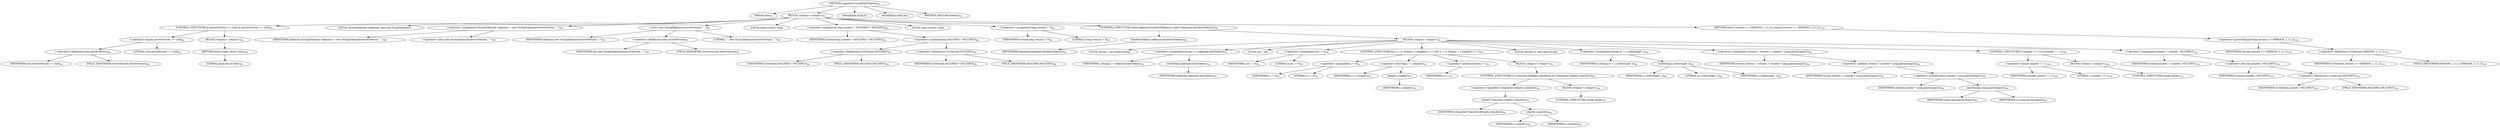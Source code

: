 digraph "supportsCvsLogWithSOption" {  
"82" [label = <(METHOD,supportsCvsLogWithSOption)<SUB>83</SUB>> ]
"83" [label = <(PARAM,this)<SUB>83</SUB>> ]
"84" [label = <(BLOCK,&lt;empty&gt;,&lt;empty&gt;)<SUB>83</SUB>> ]
"85" [label = <(CONTROL_STRUCTURE,if (serverVersion == null),if (serverVersion == null))<SUB>84</SUB>> ]
"86" [label = <(&lt;operator&gt;.equals,serverVersion == null)<SUB>84</SUB>> ]
"87" [label = <(&lt;operator&gt;.fieldAccess,this.serverVersion)<SUB>84</SUB>> ]
"88" [label = <(IDENTIFIER,this,serverVersion == null)<SUB>84</SUB>> ]
"89" [label = <(FIELD_IDENTIFIER,serverVersion,serverVersion)<SUB>84</SUB>> ]
"90" [label = <(LITERAL,null,serverVersion == null)<SUB>84</SUB>> ]
"91" [label = <(BLOCK,&lt;empty&gt;,&lt;empty&gt;)<SUB>84</SUB>> ]
"92" [label = <(RETURN,return false;,return false;)<SUB>85</SUB>> ]
"93" [label = <(LITERAL,false,return false;)<SUB>85</SUB>> ]
"8" [label = <(LOCAL,StringTokenizer tokenizer: java.util.StringTokenizer)> ]
"94" [label = <(&lt;operator&gt;.assignment,StringTokenizer tokenizer = new StringTokenizer(serverVersion, &quot;.&quot;))<SUB>87</SUB>> ]
"95" [label = <(IDENTIFIER,tokenizer,StringTokenizer tokenizer = new StringTokenizer(serverVersion, &quot;.&quot;))<SUB>87</SUB>> ]
"96" [label = <(&lt;operator&gt;.alloc,new StringTokenizer(serverVersion, &quot;.&quot;))<SUB>87</SUB>> ]
"97" [label = <(&lt;init&gt;,new StringTokenizer(serverVersion, &quot;.&quot;))<SUB>87</SUB>> ]
"7" [label = <(IDENTIFIER,tokenizer,new StringTokenizer(serverVersion, &quot;.&quot;))<SUB>87</SUB>> ]
"98" [label = <(&lt;operator&gt;.fieldAccess,this.serverVersion)<SUB>87</SUB>> ]
"99" [label = <(IDENTIFIER,this,new StringTokenizer(serverVersion, &quot;.&quot;))<SUB>87</SUB>> ]
"100" [label = <(FIELD_IDENTIFIER,serverVersion,serverVersion)<SUB>87</SUB>> ]
"101" [label = <(LITERAL,&quot;.&quot;,new StringTokenizer(serverVersion, &quot;.&quot;))<SUB>87</SUB>> ]
"102" [label = <(LOCAL,long counter: long)> ]
"103" [label = <(&lt;operator&gt;.assignment,long counter = MULTIPLY * MULTIPLY)<SUB>88</SUB>> ]
"104" [label = <(IDENTIFIER,counter,long counter = MULTIPLY * MULTIPLY)<SUB>88</SUB>> ]
"105" [label = <(&lt;operator&gt;.multiplication,MULTIPLY * MULTIPLY)<SUB>88</SUB>> ]
"106" [label = <(&lt;operator&gt;.fieldAccess,CvsVersion.MULTIPLY)<SUB>88</SUB>> ]
"107" [label = <(IDENTIFIER,CvsVersion,MULTIPLY * MULTIPLY)<SUB>88</SUB>> ]
"108" [label = <(FIELD_IDENTIFIER,MULTIPLY,MULTIPLY)<SUB>88</SUB>> ]
"109" [label = <(&lt;operator&gt;.fieldAccess,CvsVersion.MULTIPLY)<SUB>88</SUB>> ]
"110" [label = <(IDENTIFIER,CvsVersion,MULTIPLY * MULTIPLY)<SUB>88</SUB>> ]
"111" [label = <(FIELD_IDENTIFIER,MULTIPLY,MULTIPLY)<SUB>88</SUB>> ]
"112" [label = <(LOCAL,long version: long)> ]
"113" [label = <(&lt;operator&gt;.assignment,long version = 0)<SUB>89</SUB>> ]
"114" [label = <(IDENTIFIER,version,long version = 0)<SUB>89</SUB>> ]
"115" [label = <(LITERAL,0,long version = 0)<SUB>89</SUB>> ]
"116" [label = <(CONTROL_STRUCTURE,while (tokenizer.hasMoreTokens()),while (tokenizer.hasMoreTokens()))<SUB>90</SUB>> ]
"117" [label = <(hasMoreTokens,tokenizer.hasMoreTokens())<SUB>90</SUB>> ]
"118" [label = <(IDENTIFIER,tokenizer,tokenizer.hasMoreTokens())<SUB>90</SUB>> ]
"119" [label = <(BLOCK,&lt;empty&gt;,&lt;empty&gt;)<SUB>90</SUB>> ]
"120" [label = <(LOCAL,String s: java.lang.String)> ]
"121" [label = <(&lt;operator&gt;.assignment,String s = tokenizer.nextToken())<SUB>91</SUB>> ]
"122" [label = <(IDENTIFIER,s,String s = tokenizer.nextToken())<SUB>91</SUB>> ]
"123" [label = <(nextToken,tokenizer.nextToken())<SUB>91</SUB>> ]
"124" [label = <(IDENTIFIER,tokenizer,tokenizer.nextToken())<SUB>91</SUB>> ]
"125" [label = <(LOCAL,int i: int)> ]
"126" [label = <(&lt;operator&gt;.assignment,int i = 0)<SUB>92</SUB>> ]
"127" [label = <(IDENTIFIER,i,int i = 0)<SUB>92</SUB>> ]
"128" [label = <(LITERAL,0,int i = 0)<SUB>92</SUB>> ]
"129" [label = <(CONTROL_STRUCTURE,for (i = 0; Some(i &lt; s.length()); i++),for (i = 0; Some(i &lt; s.length()); i++))<SUB>93</SUB>> ]
"130" [label = <(&lt;operator&gt;.assignment,i = 0)<SUB>93</SUB>> ]
"131" [label = <(IDENTIFIER,i,i = 0)<SUB>93</SUB>> ]
"132" [label = <(LITERAL,0,i = 0)<SUB>93</SUB>> ]
"133" [label = <(&lt;operator&gt;.lessThan,i &lt; s.length())<SUB>93</SUB>> ]
"134" [label = <(IDENTIFIER,i,i &lt; s.length())<SUB>93</SUB>> ]
"135" [label = <(length,s.length())<SUB>93</SUB>> ]
"136" [label = <(IDENTIFIER,s,s.length())<SUB>93</SUB>> ]
"137" [label = <(&lt;operator&gt;.postIncrement,i++)<SUB>93</SUB>> ]
"138" [label = <(IDENTIFIER,i,i++)<SUB>93</SUB>> ]
"139" [label = <(BLOCK,&lt;empty&gt;,&lt;empty&gt;)<SUB>93</SUB>> ]
"140" [label = <(CONTROL_STRUCTURE,if (!Character.isDigit(s.charAt(i))),if (!Character.isDigit(s.charAt(i))))<SUB>94</SUB>> ]
"141" [label = <(&lt;operator&gt;.logicalNot,!Character.isDigit(s.charAt(i)))<SUB>94</SUB>> ]
"142" [label = <(isDigit,Character.isDigit(s.charAt(i)))<SUB>94</SUB>> ]
"143" [label = <(IDENTIFIER,Character,Character.isDigit(s.charAt(i)))<SUB>94</SUB>> ]
"144" [label = <(charAt,s.charAt(i))<SUB>94</SUB>> ]
"145" [label = <(IDENTIFIER,s,s.charAt(i))<SUB>94</SUB>> ]
"146" [label = <(IDENTIFIER,i,s.charAt(i))<SUB>94</SUB>> ]
"147" [label = <(BLOCK,&lt;empty&gt;,&lt;empty&gt;)<SUB>94</SUB>> ]
"148" [label = <(CONTROL_STRUCTURE,break;,break;)<SUB>95</SUB>> ]
"149" [label = <(LOCAL,String s2: java.lang.String)> ]
"150" [label = <(&lt;operator&gt;.assignment,String s2 = s.substring(0, i))<SUB>98</SUB>> ]
"151" [label = <(IDENTIFIER,s2,String s2 = s.substring(0, i))<SUB>98</SUB>> ]
"152" [label = <(substring,s.substring(0, i))<SUB>98</SUB>> ]
"153" [label = <(IDENTIFIER,s,s.substring(0, i))<SUB>98</SUB>> ]
"154" [label = <(LITERAL,0,s.substring(0, i))<SUB>98</SUB>> ]
"155" [label = <(IDENTIFIER,i,s.substring(0, i))<SUB>98</SUB>> ]
"156" [label = <(&lt;operator&gt;.assignment,version = version + counter * Long.parseLong(s2))<SUB>99</SUB>> ]
"157" [label = <(IDENTIFIER,version,version = version + counter * Long.parseLong(s2))<SUB>99</SUB>> ]
"158" [label = <(&lt;operator&gt;.addition,version + counter * Long.parseLong(s2))<SUB>99</SUB>> ]
"159" [label = <(IDENTIFIER,version,version + counter * Long.parseLong(s2))<SUB>99</SUB>> ]
"160" [label = <(&lt;operator&gt;.multiplication,counter * Long.parseLong(s2))<SUB>99</SUB>> ]
"161" [label = <(IDENTIFIER,counter,counter * Long.parseLong(s2))<SUB>99</SUB>> ]
"162" [label = <(parseLong,Long.parseLong(s2))<SUB>99</SUB>> ]
"163" [label = <(IDENTIFIER,Long,Long.parseLong(s2))<SUB>99</SUB>> ]
"164" [label = <(IDENTIFIER,s2,Long.parseLong(s2))<SUB>99</SUB>> ]
"165" [label = <(CONTROL_STRUCTURE,if (counter == 1),if (counter == 1))<SUB>100</SUB>> ]
"166" [label = <(&lt;operator&gt;.equals,counter == 1)<SUB>100</SUB>> ]
"167" [label = <(IDENTIFIER,counter,counter == 1)<SUB>100</SUB>> ]
"168" [label = <(LITERAL,1,counter == 1)<SUB>100</SUB>> ]
"169" [label = <(BLOCK,&lt;empty&gt;,&lt;empty&gt;)<SUB>100</SUB>> ]
"170" [label = <(CONTROL_STRUCTURE,break;,break;)<SUB>101</SUB>> ]
"171" [label = <(&lt;operator&gt;.assignment,counter = counter / MULTIPLY)<SUB>103</SUB>> ]
"172" [label = <(IDENTIFIER,counter,counter = counter / MULTIPLY)<SUB>103</SUB>> ]
"173" [label = <(&lt;operator&gt;.division,counter / MULTIPLY)<SUB>103</SUB>> ]
"174" [label = <(IDENTIFIER,counter,counter / MULTIPLY)<SUB>103</SUB>> ]
"175" [label = <(&lt;operator&gt;.fieldAccess,CvsVersion.MULTIPLY)<SUB>103</SUB>> ]
"176" [label = <(IDENTIFIER,CvsVersion,counter / MULTIPLY)<SUB>103</SUB>> ]
"177" [label = <(FIELD_IDENTIFIER,MULTIPLY,MULTIPLY)<SUB>103</SUB>> ]
"178" [label = <(RETURN,return (version &gt;= VERSION_1_11_2);,return (version &gt;= VERSION_1_11_2);)<SUB>105</SUB>> ]
"179" [label = <(&lt;operator&gt;.greaterEqualsThan,version &gt;= VERSION_1_11_2)<SUB>105</SUB>> ]
"180" [label = <(IDENTIFIER,version,version &gt;= VERSION_1_11_2)<SUB>105</SUB>> ]
"181" [label = <(&lt;operator&gt;.fieldAccess,CvsVersion.VERSION_1_11_2)<SUB>105</SUB>> ]
"182" [label = <(IDENTIFIER,CvsVersion,version &gt;= VERSION_1_11_2)<SUB>105</SUB>> ]
"183" [label = <(FIELD_IDENTIFIER,VERSION_1_11_2,VERSION_1_11_2)<SUB>105</SUB>> ]
"184" [label = <(MODIFIER,PUBLIC)> ]
"185" [label = <(MODIFIER,VIRTUAL)> ]
"186" [label = <(METHOD_RETURN,boolean)<SUB>83</SUB>> ]
  "82" -> "83" 
  "82" -> "84" 
  "82" -> "184" 
  "82" -> "185" 
  "82" -> "186" 
  "84" -> "85" 
  "84" -> "8" 
  "84" -> "94" 
  "84" -> "97" 
  "84" -> "102" 
  "84" -> "103" 
  "84" -> "112" 
  "84" -> "113" 
  "84" -> "116" 
  "84" -> "178" 
  "85" -> "86" 
  "85" -> "91" 
  "86" -> "87" 
  "86" -> "90" 
  "87" -> "88" 
  "87" -> "89" 
  "91" -> "92" 
  "92" -> "93" 
  "94" -> "95" 
  "94" -> "96" 
  "97" -> "7" 
  "97" -> "98" 
  "97" -> "101" 
  "98" -> "99" 
  "98" -> "100" 
  "103" -> "104" 
  "103" -> "105" 
  "105" -> "106" 
  "105" -> "109" 
  "106" -> "107" 
  "106" -> "108" 
  "109" -> "110" 
  "109" -> "111" 
  "113" -> "114" 
  "113" -> "115" 
  "116" -> "117" 
  "116" -> "119" 
  "117" -> "118" 
  "119" -> "120" 
  "119" -> "121" 
  "119" -> "125" 
  "119" -> "126" 
  "119" -> "129" 
  "119" -> "149" 
  "119" -> "150" 
  "119" -> "156" 
  "119" -> "165" 
  "119" -> "171" 
  "121" -> "122" 
  "121" -> "123" 
  "123" -> "124" 
  "126" -> "127" 
  "126" -> "128" 
  "129" -> "130" 
  "129" -> "133" 
  "129" -> "137" 
  "129" -> "139" 
  "130" -> "131" 
  "130" -> "132" 
  "133" -> "134" 
  "133" -> "135" 
  "135" -> "136" 
  "137" -> "138" 
  "139" -> "140" 
  "140" -> "141" 
  "140" -> "147" 
  "141" -> "142" 
  "142" -> "143" 
  "142" -> "144" 
  "144" -> "145" 
  "144" -> "146" 
  "147" -> "148" 
  "150" -> "151" 
  "150" -> "152" 
  "152" -> "153" 
  "152" -> "154" 
  "152" -> "155" 
  "156" -> "157" 
  "156" -> "158" 
  "158" -> "159" 
  "158" -> "160" 
  "160" -> "161" 
  "160" -> "162" 
  "162" -> "163" 
  "162" -> "164" 
  "165" -> "166" 
  "165" -> "169" 
  "166" -> "167" 
  "166" -> "168" 
  "169" -> "170" 
  "171" -> "172" 
  "171" -> "173" 
  "173" -> "174" 
  "173" -> "175" 
  "175" -> "176" 
  "175" -> "177" 
  "178" -> "179" 
  "179" -> "180" 
  "179" -> "181" 
  "181" -> "182" 
  "181" -> "183" 
}
